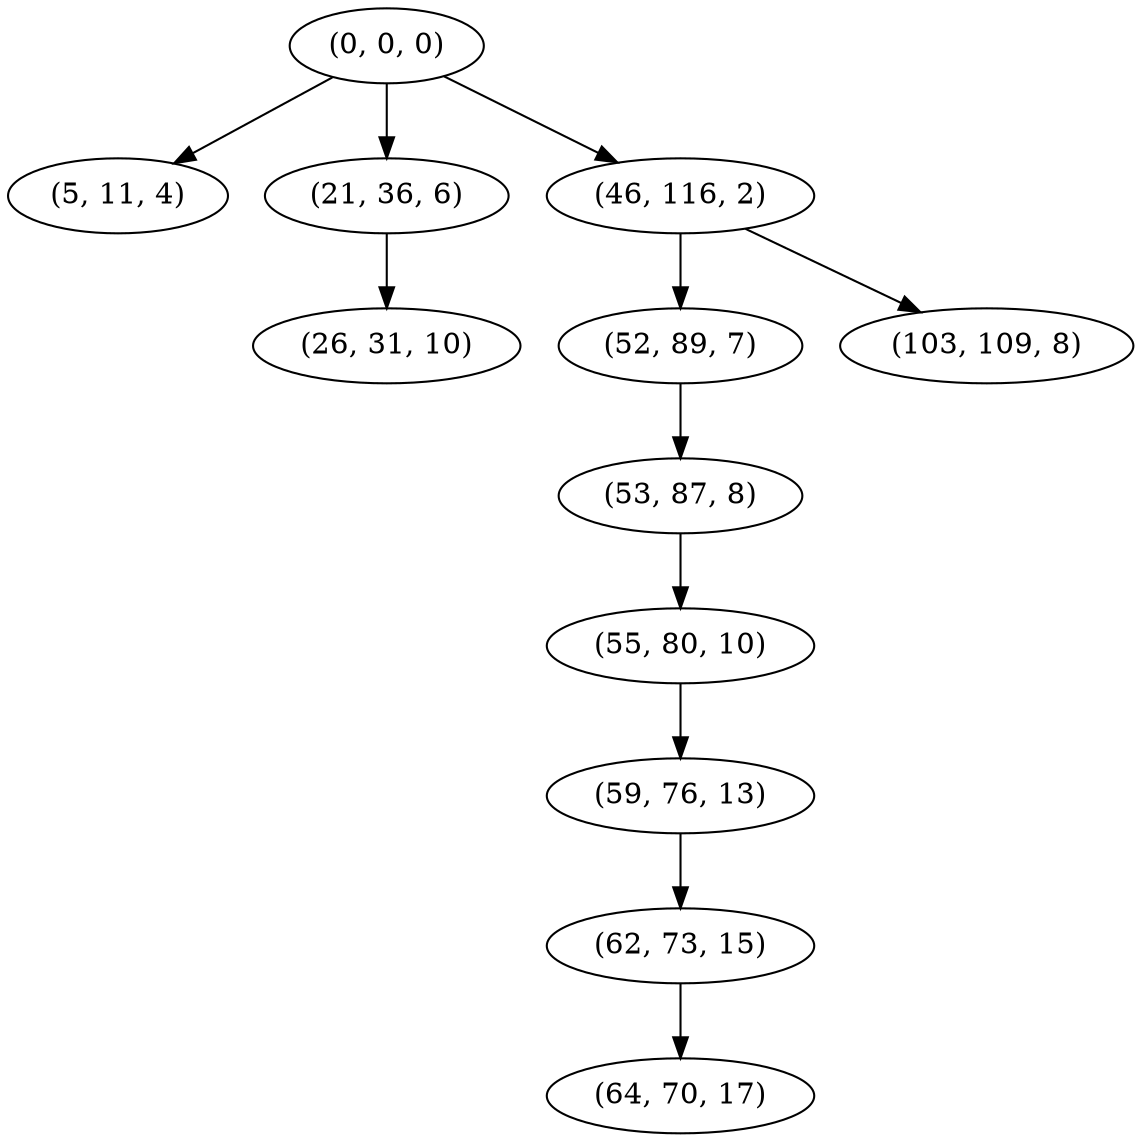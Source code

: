 digraph tree {
    "(0, 0, 0)";
    "(5, 11, 4)";
    "(21, 36, 6)";
    "(26, 31, 10)";
    "(46, 116, 2)";
    "(52, 89, 7)";
    "(53, 87, 8)";
    "(55, 80, 10)";
    "(59, 76, 13)";
    "(62, 73, 15)";
    "(64, 70, 17)";
    "(103, 109, 8)";
    "(0, 0, 0)" -> "(5, 11, 4)";
    "(0, 0, 0)" -> "(21, 36, 6)";
    "(0, 0, 0)" -> "(46, 116, 2)";
    "(21, 36, 6)" -> "(26, 31, 10)";
    "(46, 116, 2)" -> "(52, 89, 7)";
    "(46, 116, 2)" -> "(103, 109, 8)";
    "(52, 89, 7)" -> "(53, 87, 8)";
    "(53, 87, 8)" -> "(55, 80, 10)";
    "(55, 80, 10)" -> "(59, 76, 13)";
    "(59, 76, 13)" -> "(62, 73, 15)";
    "(62, 73, 15)" -> "(64, 70, 17)";
}

